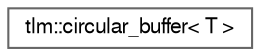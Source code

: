 digraph "Graphical Class Hierarchy"
{
 // LATEX_PDF_SIZE
  bgcolor="transparent";
  edge [fontname=FreeSans,fontsize=10,labelfontname=FreeSans,labelfontsize=10];
  node [fontname=FreeSans,fontsize=10,shape=box,height=0.2,width=0.4];
  rankdir="LR";
  Node0 [id="Node000000",label="tlm::circular_buffer\< T \>",height=0.2,width=0.4,color="grey40", fillcolor="white", style="filled",URL="$a01113.html",tooltip=" "];
}
